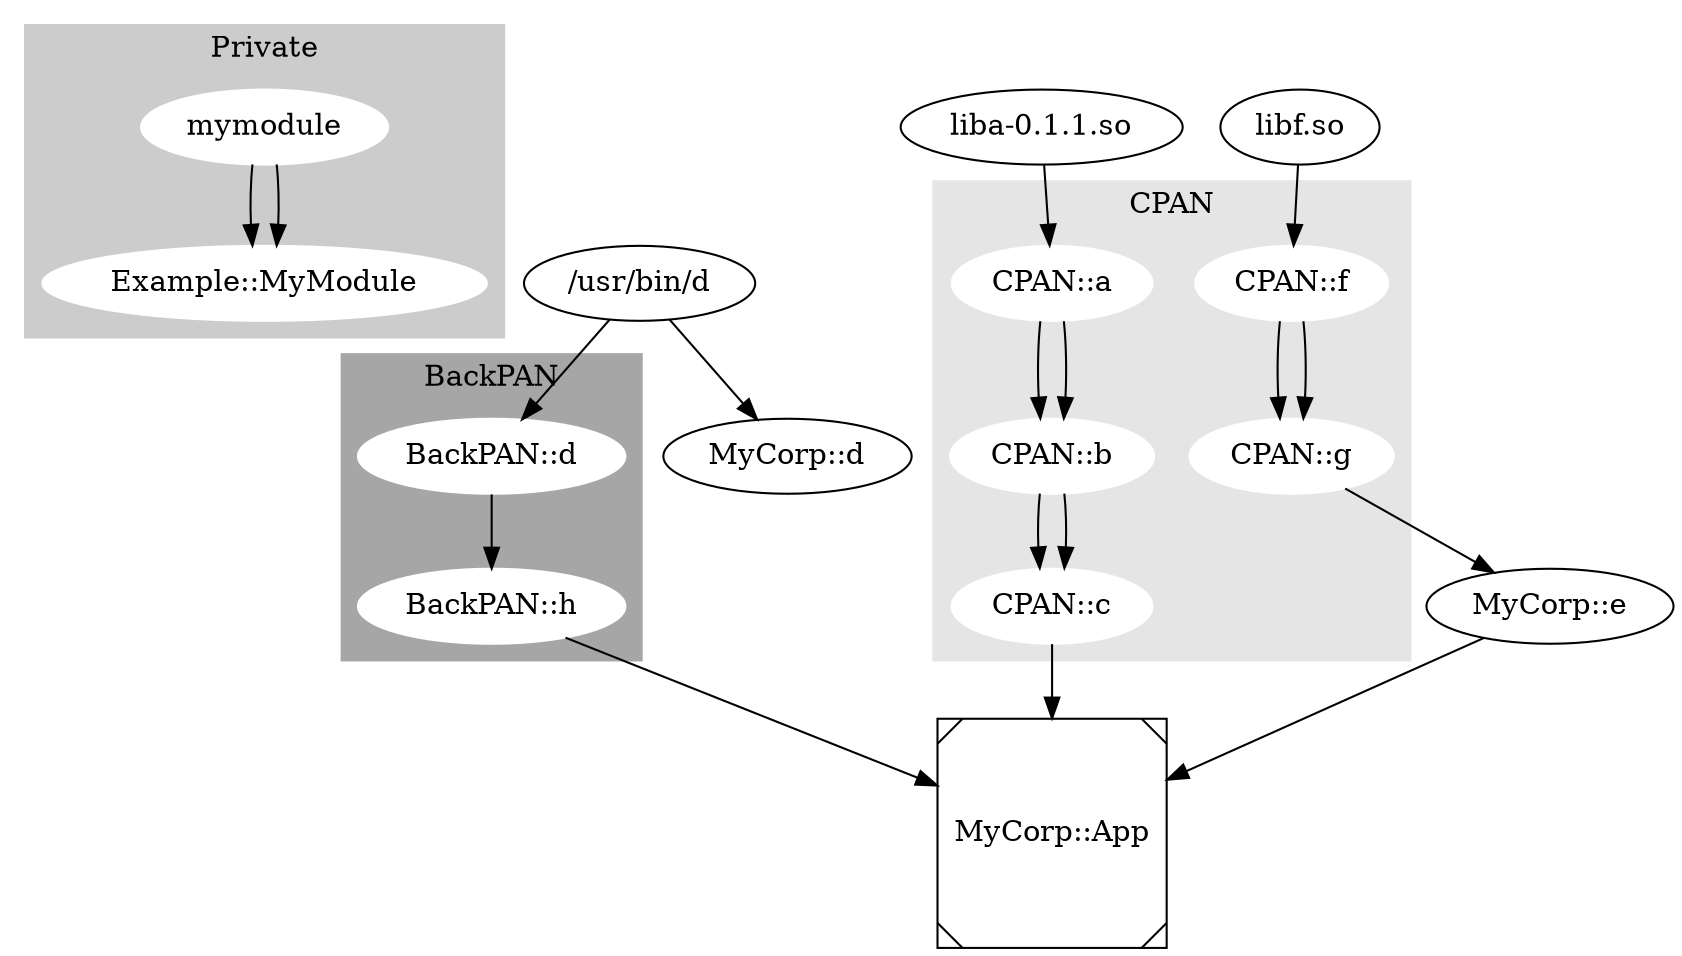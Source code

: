 # This file can be generated with https://dreampuf.github.io/GraphvizOnline/

digraph CPANCompleteSupplyChain {

  subgraph cluster_author1_private {
    style=filled;
    color="grey80";
    node [style=filled,color=white];
    label = "Private";

    "mymodule" -> "Example::MyModule";
  }

  subgraph cluster_author2_private {
    style=filled;
    color="grey80";
    node [style=filled,color=white];
    label = "DarkPAN";

    "mymodule" -> "Example::MyModule";
  }


  subgraph cluster_repository_private {
    style=filled;
    color="grey90";
    node [style=filled,color=white];
    label = "CPAN";

    "CPAN::a" -> "CPAN::b" -> "CPAN::c";
    "CPAN::f" -> "CPAN::g";
  }

  subgraph cluster_repository_public {
    style=filled;
    color="grey90";
    node [style=filled,color=white];
    label = "CPAN";

    "CPAN::a" -> "CPAN::b" -> "CPAN::c";
    "CPAN::f" -> "CPAN::g";
  }


  subgraph cluster_cpan {
    style=filled;
    color="grey65";
    node [style=filled,color=white];
    label = "BackPAN";
    
    "BackPAN::d" -> "BackPAN::h";
  }

  "libf.so" -> "CPAN::f";
  "CPAN::g" -> "MyCorp::e";
  "/usr/bin/d" -> "BackPAN::d";
  "/usr/bin/d" -> "MyCorp::d";
  "CPAN::c" -> "MyCorp::App";
  "liba-0.1.1.so" -> "CPAN::a";
  "BackPAN::h" -> "MyCorp::App";
  "MyCorp::e" -> "MyCorp::App";
  
   "MyCorp::App" [shape=Msquare];
}


